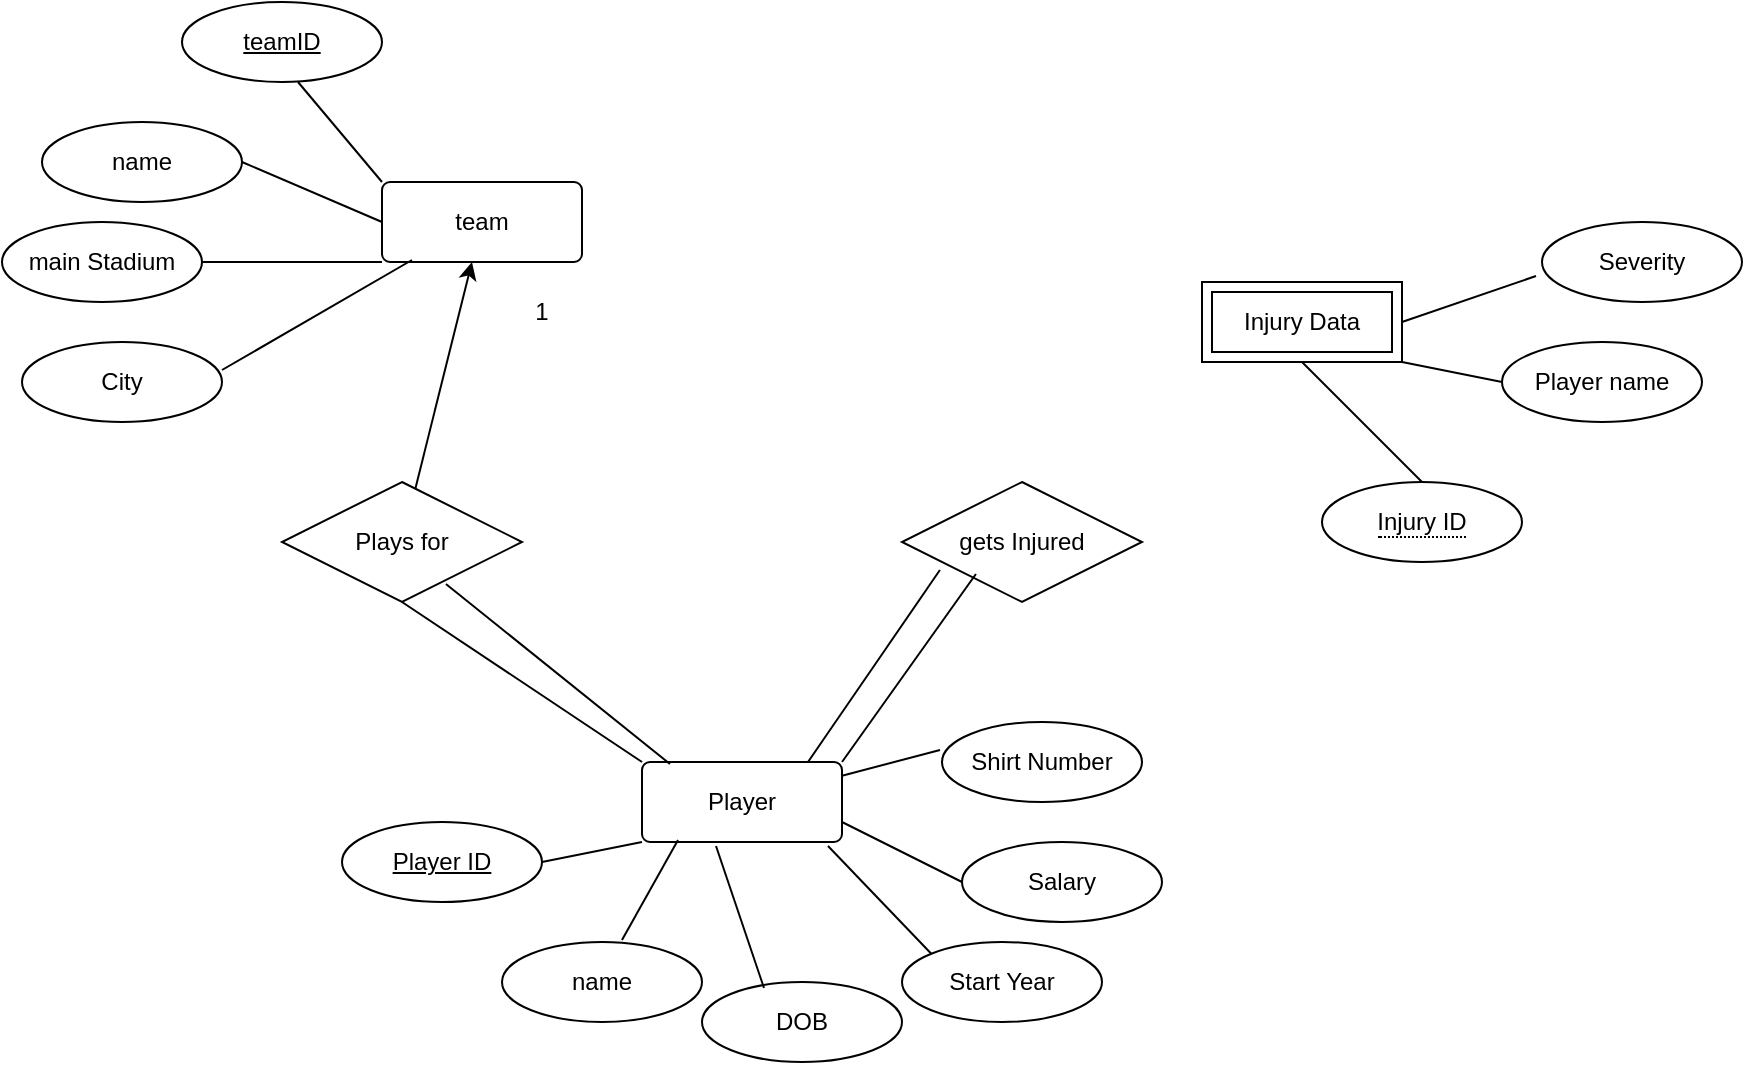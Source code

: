 <mxfile version="24.2.0" type="github">
  <diagram id="R2lEEEUBdFMjLlhIrx00" name="Page-1">
    <mxGraphModel dx="671" dy="786" grid="1" gridSize="10" guides="1" tooltips="1" connect="1" arrows="1" fold="1" page="1" pageScale="1" pageWidth="850" pageHeight="1100" math="0" shadow="0" extFonts="Permanent Marker^https://fonts.googleapis.com/css?family=Permanent+Marker">
      <root>
        <mxCell id="0" />
        <mxCell id="1" parent="0" />
        <mxCell id="FYlKtJ1EGxiQtm9-EcXI-2" value="team" style="rounded=1;arcSize=10;whiteSpace=wrap;html=1;align=center;" vertex="1" parent="1">
          <mxGeometry x="310" y="270" width="100" height="40" as="geometry" />
        </mxCell>
        <mxCell id="FYlKtJ1EGxiQtm9-EcXI-3" value="teamID" style="ellipse;whiteSpace=wrap;html=1;align=center;fontStyle=4;" vertex="1" parent="1">
          <mxGeometry x="210" y="180" width="100" height="40" as="geometry" />
        </mxCell>
        <mxCell id="FYlKtJ1EGxiQtm9-EcXI-4" value="" style="endArrow=none;html=1;rounded=0;entryX=0.58;entryY=1;entryDx=0;entryDy=0;entryPerimeter=0;exitX=0;exitY=0;exitDx=0;exitDy=0;" edge="1" parent="1" source="FYlKtJ1EGxiQtm9-EcXI-2" target="FYlKtJ1EGxiQtm9-EcXI-3">
          <mxGeometry width="50" height="50" relative="1" as="geometry">
            <mxPoint x="250" y="320" as="sourcePoint" />
            <mxPoint x="300" y="270" as="targetPoint" />
          </mxGeometry>
        </mxCell>
        <mxCell id="FYlKtJ1EGxiQtm9-EcXI-5" value="name" style="ellipse;whiteSpace=wrap;html=1;align=center;" vertex="1" parent="1">
          <mxGeometry x="140" y="240" width="100" height="40" as="geometry" />
        </mxCell>
        <mxCell id="FYlKtJ1EGxiQtm9-EcXI-6" value="" style="endArrow=none;html=1;rounded=0;entryX=0;entryY=0.5;entryDx=0;entryDy=0;exitX=1;exitY=0.5;exitDx=0;exitDy=0;" edge="1" parent="1" source="FYlKtJ1EGxiQtm9-EcXI-5" target="FYlKtJ1EGxiQtm9-EcXI-2">
          <mxGeometry width="50" height="50" relative="1" as="geometry">
            <mxPoint x="270" y="350" as="sourcePoint" />
            <mxPoint x="320" y="300" as="targetPoint" />
          </mxGeometry>
        </mxCell>
        <mxCell id="FYlKtJ1EGxiQtm9-EcXI-7" value="main Stadium" style="ellipse;whiteSpace=wrap;html=1;align=center;" vertex="1" parent="1">
          <mxGeometry x="120" y="290" width="100" height="40" as="geometry" />
        </mxCell>
        <mxCell id="FYlKtJ1EGxiQtm9-EcXI-8" value="" style="endArrow=none;html=1;rounded=0;entryX=0;entryY=1;entryDx=0;entryDy=0;exitX=1;exitY=0.5;exitDx=0;exitDy=0;" edge="1" parent="1" source="FYlKtJ1EGxiQtm9-EcXI-7" target="FYlKtJ1EGxiQtm9-EcXI-2">
          <mxGeometry width="50" height="50" relative="1" as="geometry">
            <mxPoint x="250" y="380" as="sourcePoint" />
            <mxPoint x="300" y="330" as="targetPoint" />
          </mxGeometry>
        </mxCell>
        <mxCell id="FYlKtJ1EGxiQtm9-EcXI-9" value="City" style="ellipse;whiteSpace=wrap;html=1;align=center;" vertex="1" parent="1">
          <mxGeometry x="130" y="350" width="100" height="40" as="geometry" />
        </mxCell>
        <mxCell id="FYlKtJ1EGxiQtm9-EcXI-10" value="" style="endArrow=none;html=1;rounded=0;entryX=0.15;entryY=0.975;entryDx=0;entryDy=0;entryPerimeter=0;exitX=1;exitY=0.35;exitDx=0;exitDy=0;exitPerimeter=0;" edge="1" parent="1" source="FYlKtJ1EGxiQtm9-EcXI-9" target="FYlKtJ1EGxiQtm9-EcXI-2">
          <mxGeometry width="50" height="50" relative="1" as="geometry">
            <mxPoint x="260" y="390" as="sourcePoint" />
            <mxPoint x="310" y="340" as="targetPoint" />
          </mxGeometry>
        </mxCell>
        <mxCell id="FYlKtJ1EGxiQtm9-EcXI-11" value="Player" style="rounded=1;arcSize=10;whiteSpace=wrap;html=1;align=center;" vertex="1" parent="1">
          <mxGeometry x="440" y="560" width="100" height="40" as="geometry" />
        </mxCell>
        <mxCell id="FYlKtJ1EGxiQtm9-EcXI-12" value="" style="endArrow=none;html=1;rounded=0;entryX=0;entryY=0;entryDx=0;entryDy=0;exitX=0.5;exitY=1;exitDx=0;exitDy=0;" edge="1" parent="1" source="FYlKtJ1EGxiQtm9-EcXI-13" target="FYlKtJ1EGxiQtm9-EcXI-11">
          <mxGeometry width="50" height="50" relative="1" as="geometry">
            <mxPoint x="410" y="450" as="sourcePoint" />
            <mxPoint x="380" y="470" as="targetPoint" />
          </mxGeometry>
        </mxCell>
        <mxCell id="FYlKtJ1EGxiQtm9-EcXI-13" value="Plays for" style="shape=rhombus;perimeter=rhombusPerimeter;whiteSpace=wrap;html=1;align=center;" vertex="1" parent="1">
          <mxGeometry x="260" y="420" width="120" height="60" as="geometry" />
        </mxCell>
        <mxCell id="FYlKtJ1EGxiQtm9-EcXI-14" value="" style="endArrow=classic;html=1;rounded=0;" edge="1" parent="1" source="FYlKtJ1EGxiQtm9-EcXI-13" target="FYlKtJ1EGxiQtm9-EcXI-2">
          <mxGeometry width="50" height="50" relative="1" as="geometry">
            <mxPoint x="280" y="430" as="sourcePoint" />
            <mxPoint x="330" y="380" as="targetPoint" />
          </mxGeometry>
        </mxCell>
        <mxCell id="FYlKtJ1EGxiQtm9-EcXI-15" value="1" style="text;strokeColor=none;align=center;fillColor=none;html=1;verticalAlign=middle;whiteSpace=wrap;rounded=0;" vertex="1" parent="1">
          <mxGeometry x="360" y="320" width="60" height="30" as="geometry" />
        </mxCell>
        <mxCell id="FYlKtJ1EGxiQtm9-EcXI-16" value="" style="endArrow=none;html=1;rounded=0;entryX=0.683;entryY=0.85;entryDx=0;entryDy=0;entryPerimeter=0;exitX=0.14;exitY=0.025;exitDx=0;exitDy=0;exitPerimeter=0;" edge="1" parent="1" source="FYlKtJ1EGxiQtm9-EcXI-11" target="FYlKtJ1EGxiQtm9-EcXI-13">
          <mxGeometry width="50" height="50" relative="1" as="geometry">
            <mxPoint x="452" y="557" as="sourcePoint" />
            <mxPoint x="360" y="520" as="targetPoint" />
          </mxGeometry>
        </mxCell>
        <mxCell id="FYlKtJ1EGxiQtm9-EcXI-17" value="Player ID" style="ellipse;whiteSpace=wrap;html=1;align=center;fontStyle=4;" vertex="1" parent="1">
          <mxGeometry x="290" y="590" width="100" height="40" as="geometry" />
        </mxCell>
        <mxCell id="FYlKtJ1EGxiQtm9-EcXI-18" value="" style="endArrow=none;html=1;rounded=0;entryX=0;entryY=1;entryDx=0;entryDy=0;exitX=1;exitY=0.5;exitDx=0;exitDy=0;" edge="1" parent="1" source="FYlKtJ1EGxiQtm9-EcXI-17" target="FYlKtJ1EGxiQtm9-EcXI-11">
          <mxGeometry width="50" height="50" relative="1" as="geometry">
            <mxPoint x="420" y="680" as="sourcePoint" />
            <mxPoint x="470" y="630" as="targetPoint" />
          </mxGeometry>
        </mxCell>
        <mxCell id="FYlKtJ1EGxiQtm9-EcXI-19" value="name" style="ellipse;whiteSpace=wrap;html=1;align=center;" vertex="1" parent="1">
          <mxGeometry x="370" y="650" width="100" height="40" as="geometry" />
        </mxCell>
        <mxCell id="FYlKtJ1EGxiQtm9-EcXI-20" value="" style="endArrow=none;html=1;rounded=0;entryX=0.18;entryY=0.975;entryDx=0;entryDy=0;entryPerimeter=0;exitX=0.6;exitY=-0.025;exitDx=0;exitDy=0;exitPerimeter=0;" edge="1" parent="1" source="FYlKtJ1EGxiQtm9-EcXI-19" target="FYlKtJ1EGxiQtm9-EcXI-11">
          <mxGeometry width="50" height="50" relative="1" as="geometry">
            <mxPoint x="440" y="660" as="sourcePoint" />
            <mxPoint x="490" y="610" as="targetPoint" />
          </mxGeometry>
        </mxCell>
        <mxCell id="FYlKtJ1EGxiQtm9-EcXI-21" value="DOB" style="ellipse;whiteSpace=wrap;html=1;align=center;" vertex="1" parent="1">
          <mxGeometry x="470" y="670" width="100" height="40" as="geometry" />
        </mxCell>
        <mxCell id="FYlKtJ1EGxiQtm9-EcXI-22" value="" style="endArrow=none;html=1;rounded=0;entryX=0.37;entryY=1.05;entryDx=0;entryDy=0;entryPerimeter=0;exitX=0.31;exitY=0.075;exitDx=0;exitDy=0;exitPerimeter=0;" edge="1" parent="1" source="FYlKtJ1EGxiQtm9-EcXI-21" target="FYlKtJ1EGxiQtm9-EcXI-11">
          <mxGeometry width="50" height="50" relative="1" as="geometry">
            <mxPoint x="510" y="670" as="sourcePoint" />
            <mxPoint x="560" y="620" as="targetPoint" />
          </mxGeometry>
        </mxCell>
        <mxCell id="FYlKtJ1EGxiQtm9-EcXI-23" value="Start Year" style="ellipse;whiteSpace=wrap;html=1;align=center;" vertex="1" parent="1">
          <mxGeometry x="570" y="650" width="100" height="40" as="geometry" />
        </mxCell>
        <mxCell id="FYlKtJ1EGxiQtm9-EcXI-24" value="" style="endArrow=none;html=1;rounded=0;entryX=0;entryY=0;entryDx=0;entryDy=0;exitX=0.93;exitY=1.05;exitDx=0;exitDy=0;exitPerimeter=0;" edge="1" parent="1" source="FYlKtJ1EGxiQtm9-EcXI-11" target="FYlKtJ1EGxiQtm9-EcXI-23">
          <mxGeometry width="50" height="50" relative="1" as="geometry">
            <mxPoint x="540" y="610" as="sourcePoint" />
            <mxPoint x="590" y="560" as="targetPoint" />
          </mxGeometry>
        </mxCell>
        <mxCell id="FYlKtJ1EGxiQtm9-EcXI-25" value="Salary" style="ellipse;whiteSpace=wrap;html=1;align=center;" vertex="1" parent="1">
          <mxGeometry x="600" y="600" width="100" height="40" as="geometry" />
        </mxCell>
        <mxCell id="FYlKtJ1EGxiQtm9-EcXI-26" value="" style="endArrow=none;html=1;rounded=0;entryX=0;entryY=0.5;entryDx=0;entryDy=0;exitX=1;exitY=0.75;exitDx=0;exitDy=0;" edge="1" parent="1" source="FYlKtJ1EGxiQtm9-EcXI-11" target="FYlKtJ1EGxiQtm9-EcXI-25">
          <mxGeometry width="50" height="50" relative="1" as="geometry">
            <mxPoint x="550" y="590" as="sourcePoint" />
            <mxPoint x="600" y="540" as="targetPoint" />
          </mxGeometry>
        </mxCell>
        <mxCell id="FYlKtJ1EGxiQtm9-EcXI-27" value="Shirt Number" style="ellipse;whiteSpace=wrap;html=1;align=center;" vertex="1" parent="1">
          <mxGeometry x="590" y="540" width="100" height="40" as="geometry" />
        </mxCell>
        <mxCell id="FYlKtJ1EGxiQtm9-EcXI-28" value="" style="endArrow=none;html=1;rounded=0;entryX=-0.01;entryY=0.35;entryDx=0;entryDy=0;entryPerimeter=0;" edge="1" parent="1" source="FYlKtJ1EGxiQtm9-EcXI-11" target="FYlKtJ1EGxiQtm9-EcXI-27">
          <mxGeometry width="50" height="50" relative="1" as="geometry">
            <mxPoint x="550" y="490" as="sourcePoint" />
            <mxPoint x="600" y="440" as="targetPoint" />
          </mxGeometry>
        </mxCell>
        <mxCell id="FYlKtJ1EGxiQtm9-EcXI-31" value="Injury Data" style="shape=ext;margin=3;double=1;whiteSpace=wrap;html=1;align=center;" vertex="1" parent="1">
          <mxGeometry x="720" y="320" width="100" height="40" as="geometry" />
        </mxCell>
        <mxCell id="FYlKtJ1EGxiQtm9-EcXI-32" value="&lt;span style=&quot;border-bottom: 1px dotted&quot;&gt;Injury ID&lt;/span&gt;" style="ellipse;whiteSpace=wrap;html=1;align=center;" vertex="1" parent="1">
          <mxGeometry x="780" y="420" width="100" height="40" as="geometry" />
        </mxCell>
        <mxCell id="FYlKtJ1EGxiQtm9-EcXI-33" value="" style="endArrow=none;html=1;rounded=0;entryX=0.5;entryY=1;entryDx=0;entryDy=0;exitX=0.5;exitY=0;exitDx=0;exitDy=0;" edge="1" parent="1" source="FYlKtJ1EGxiQtm9-EcXI-32" target="FYlKtJ1EGxiQtm9-EcXI-31">
          <mxGeometry width="50" height="50" relative="1" as="geometry">
            <mxPoint x="740" y="450" as="sourcePoint" />
            <mxPoint x="770" y="400" as="targetPoint" />
          </mxGeometry>
        </mxCell>
        <mxCell id="FYlKtJ1EGxiQtm9-EcXI-34" value="Player name" style="ellipse;whiteSpace=wrap;html=1;align=center;" vertex="1" parent="1">
          <mxGeometry x="870" y="350" width="100" height="40" as="geometry" />
        </mxCell>
        <mxCell id="FYlKtJ1EGxiQtm9-EcXI-35" value="" style="endArrow=none;html=1;rounded=0;entryX=0;entryY=0.5;entryDx=0;entryDy=0;exitX=1;exitY=1;exitDx=0;exitDy=0;" edge="1" parent="1" source="FYlKtJ1EGxiQtm9-EcXI-31" target="FYlKtJ1EGxiQtm9-EcXI-34">
          <mxGeometry width="50" height="50" relative="1" as="geometry">
            <mxPoint x="830" y="370" as="sourcePoint" />
            <mxPoint x="880" y="320" as="targetPoint" />
          </mxGeometry>
        </mxCell>
        <mxCell id="FYlKtJ1EGxiQtm9-EcXI-36" value="Severity" style="ellipse;whiteSpace=wrap;html=1;align=center;" vertex="1" parent="1">
          <mxGeometry x="890" y="290" width="100" height="40" as="geometry" />
        </mxCell>
        <mxCell id="FYlKtJ1EGxiQtm9-EcXI-37" value="" style="endArrow=none;html=1;rounded=0;entryX=-0.03;entryY=0.675;entryDx=0;entryDy=0;entryPerimeter=0;exitX=1;exitY=0.5;exitDx=0;exitDy=0;" edge="1" parent="1" source="FYlKtJ1EGxiQtm9-EcXI-31" target="FYlKtJ1EGxiQtm9-EcXI-36">
          <mxGeometry width="50" height="50" relative="1" as="geometry">
            <mxPoint x="750" y="300" as="sourcePoint" />
            <mxPoint x="800" y="250" as="targetPoint" />
          </mxGeometry>
        </mxCell>
        <mxCell id="FYlKtJ1EGxiQtm9-EcXI-38" value="" style="endArrow=none;html=1;rounded=0;entryX=0.158;entryY=0.733;entryDx=0;entryDy=0;entryPerimeter=0;exitX=0.83;exitY=0;exitDx=0;exitDy=0;exitPerimeter=0;" edge="1" parent="1" source="FYlKtJ1EGxiQtm9-EcXI-11" target="FYlKtJ1EGxiQtm9-EcXI-39">
          <mxGeometry width="50" height="50" relative="1" as="geometry">
            <mxPoint x="530" y="560" as="sourcePoint" />
            <mxPoint x="590" y="500" as="targetPoint" />
          </mxGeometry>
        </mxCell>
        <mxCell id="FYlKtJ1EGxiQtm9-EcXI-39" value="gets Injured" style="shape=rhombus;perimeter=rhombusPerimeter;whiteSpace=wrap;html=1;align=center;" vertex="1" parent="1">
          <mxGeometry x="570" y="420" width="120" height="60" as="geometry" />
        </mxCell>
        <mxCell id="FYlKtJ1EGxiQtm9-EcXI-40" value="" style="endArrow=none;html=1;rounded=0;entryX=0.308;entryY=0.767;entryDx=0;entryDy=0;entryPerimeter=0;exitX=1;exitY=0;exitDx=0;exitDy=0;" edge="1" parent="1" source="FYlKtJ1EGxiQtm9-EcXI-11" target="FYlKtJ1EGxiQtm9-EcXI-39">
          <mxGeometry width="50" height="50" relative="1" as="geometry">
            <mxPoint x="560" y="530" as="sourcePoint" />
            <mxPoint x="610" y="480" as="targetPoint" />
          </mxGeometry>
        </mxCell>
      </root>
    </mxGraphModel>
  </diagram>
</mxfile>
